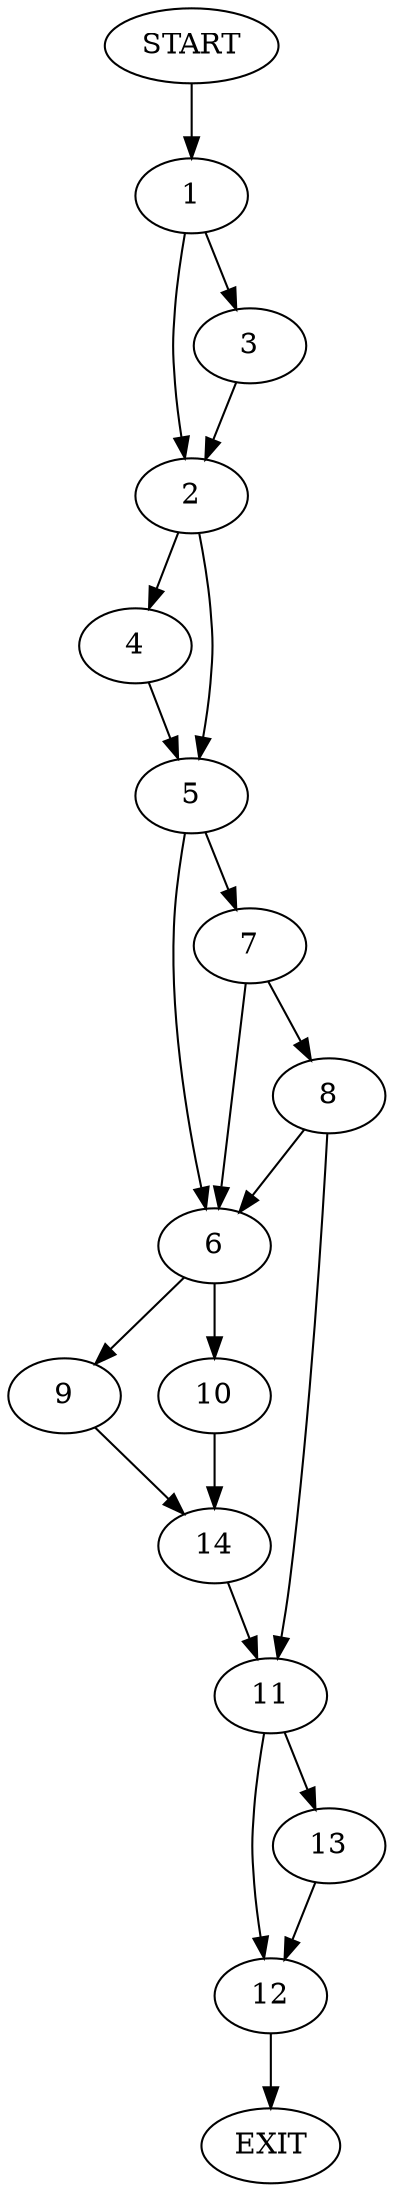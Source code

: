 digraph {
0 [label="START"]
15 [label="EXIT"]
0 -> 1
1 -> 2
1 -> 3
3 -> 2
2 -> 4
2 -> 5
5 -> 6
5 -> 7
4 -> 5
7 -> 8
7 -> 6
6 -> 9
6 -> 10
8 -> 6
8 -> 11
11 -> 12
11 -> 13
10 -> 14
9 -> 14
14 -> 11
13 -> 12
12 -> 15
}
